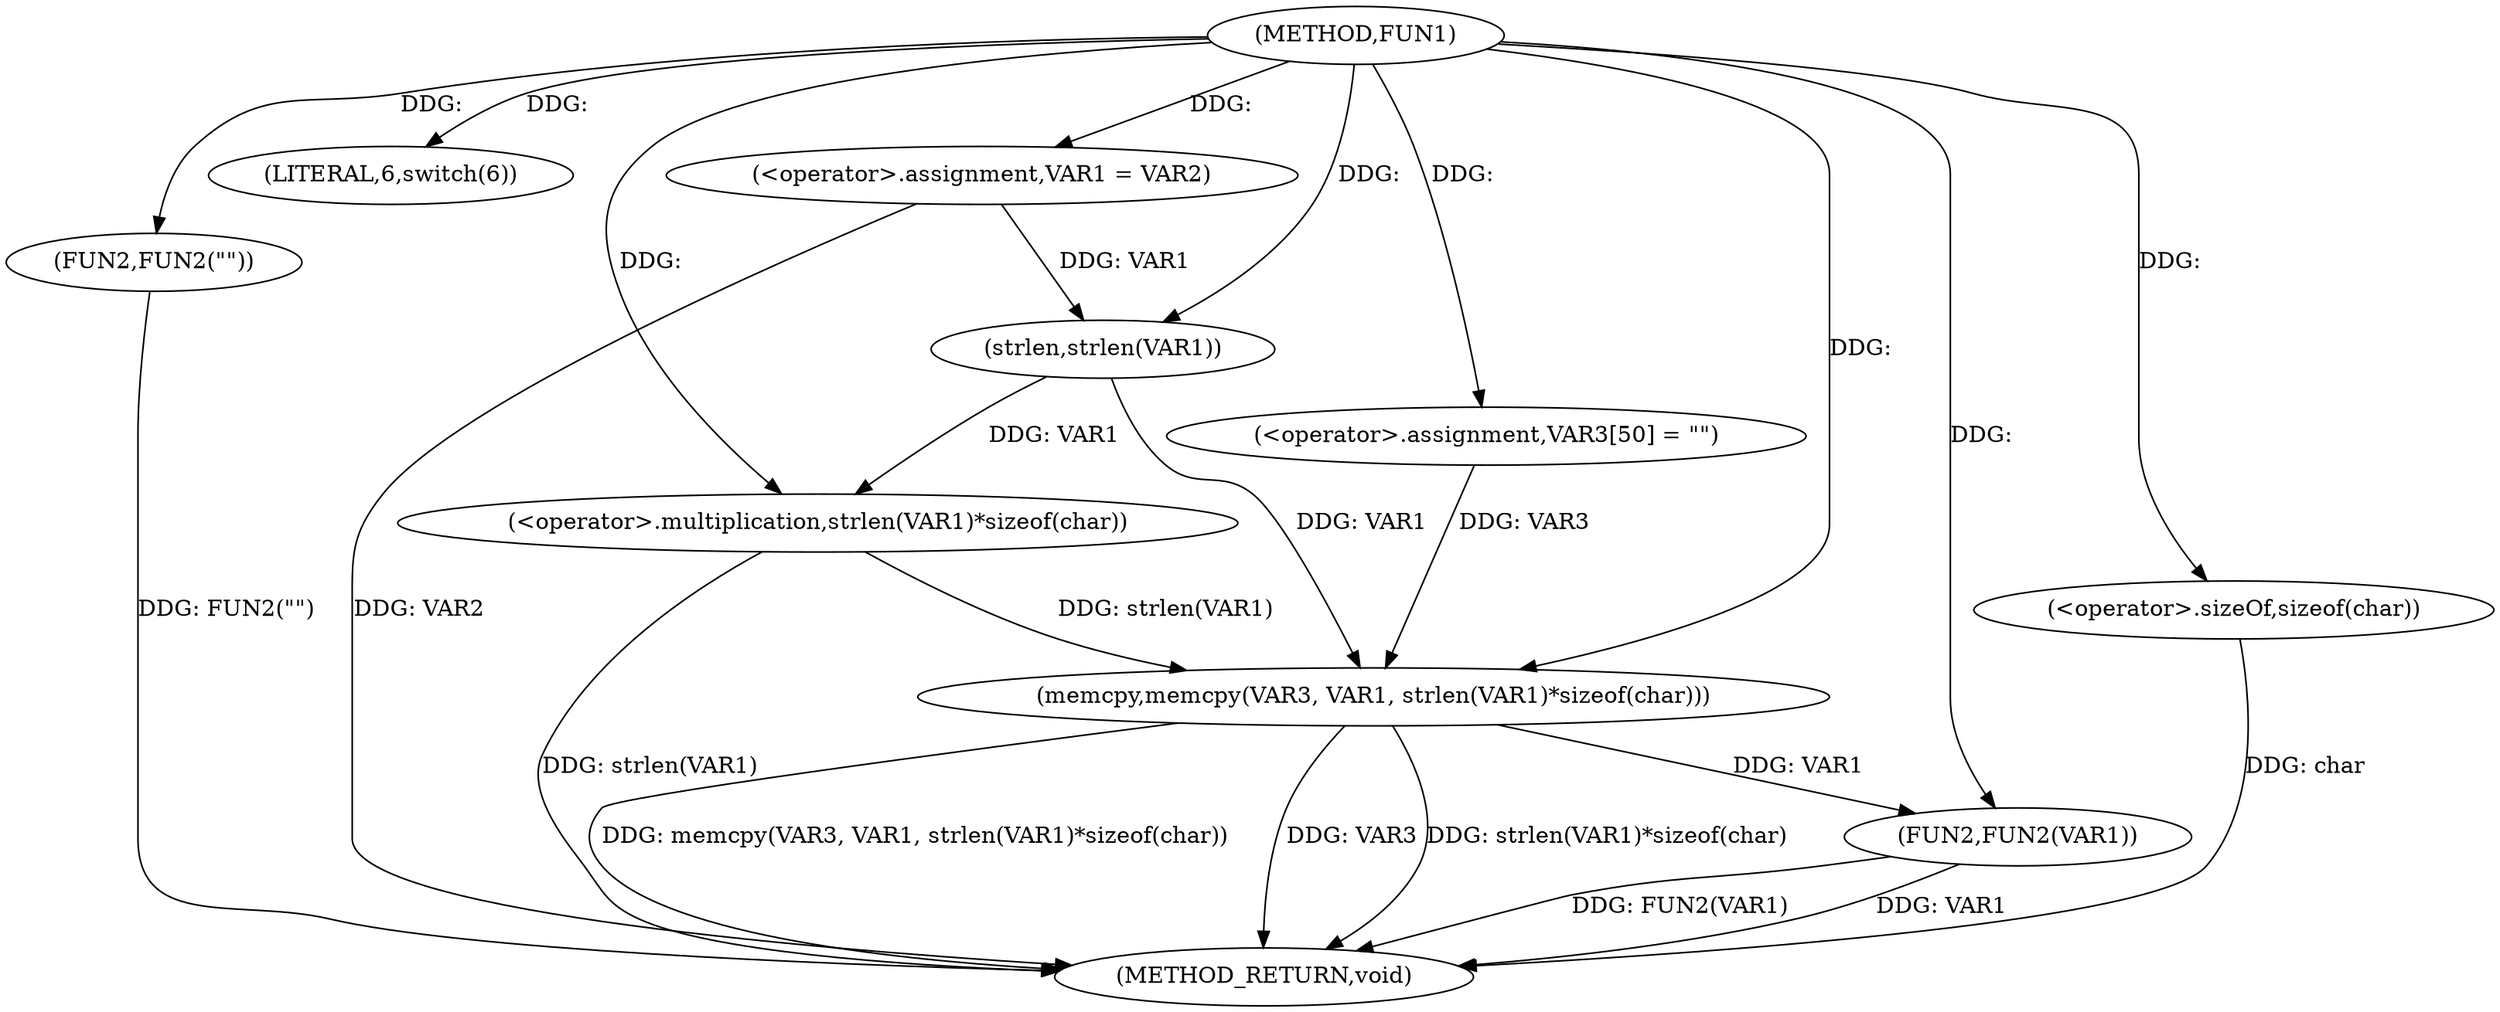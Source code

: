 digraph FUN1 {  
"1000100" [label = "(METHOD,FUN1)" ]
"1000131" [label = "(METHOD_RETURN,void)" ]
"1000104" [label = "(<operator>.assignment,VAR1 = VAR2)" ]
"1000108" [label = "(LITERAL,6,switch(6))" ]
"1000113" [label = "(FUN2,FUN2(\"\"))" ]
"1000118" [label = "(<operator>.assignment,VAR3[50] = \"\")" ]
"1000121" [label = "(memcpy,memcpy(VAR3, VAR1, strlen(VAR1)*sizeof(char)))" ]
"1000124" [label = "(<operator>.multiplication,strlen(VAR1)*sizeof(char))" ]
"1000125" [label = "(strlen,strlen(VAR1))" ]
"1000127" [label = "(<operator>.sizeOf,sizeof(char))" ]
"1000129" [label = "(FUN2,FUN2(VAR1))" ]
  "1000129" -> "1000131"  [ label = "DDG: VAR1"] 
  "1000124" -> "1000131"  [ label = "DDG: strlen(VAR1)"] 
  "1000129" -> "1000131"  [ label = "DDG: FUN2(VAR1)"] 
  "1000121" -> "1000131"  [ label = "DDG: memcpy(VAR3, VAR1, strlen(VAR1)*sizeof(char))"] 
  "1000113" -> "1000131"  [ label = "DDG: FUN2(\"\")"] 
  "1000121" -> "1000131"  [ label = "DDG: VAR3"] 
  "1000127" -> "1000131"  [ label = "DDG: char"] 
  "1000104" -> "1000131"  [ label = "DDG: VAR2"] 
  "1000121" -> "1000131"  [ label = "DDG: strlen(VAR1)*sizeof(char)"] 
  "1000100" -> "1000104"  [ label = "DDG: "] 
  "1000100" -> "1000108"  [ label = "DDG: "] 
  "1000100" -> "1000113"  [ label = "DDG: "] 
  "1000100" -> "1000118"  [ label = "DDG: "] 
  "1000118" -> "1000121"  [ label = "DDG: VAR3"] 
  "1000100" -> "1000121"  [ label = "DDG: "] 
  "1000125" -> "1000121"  [ label = "DDG: VAR1"] 
  "1000124" -> "1000121"  [ label = "DDG: strlen(VAR1)"] 
  "1000125" -> "1000124"  [ label = "DDG: VAR1"] 
  "1000104" -> "1000125"  [ label = "DDG: VAR1"] 
  "1000100" -> "1000125"  [ label = "DDG: "] 
  "1000100" -> "1000124"  [ label = "DDG: "] 
  "1000100" -> "1000127"  [ label = "DDG: "] 
  "1000121" -> "1000129"  [ label = "DDG: VAR1"] 
  "1000100" -> "1000129"  [ label = "DDG: "] 
}
